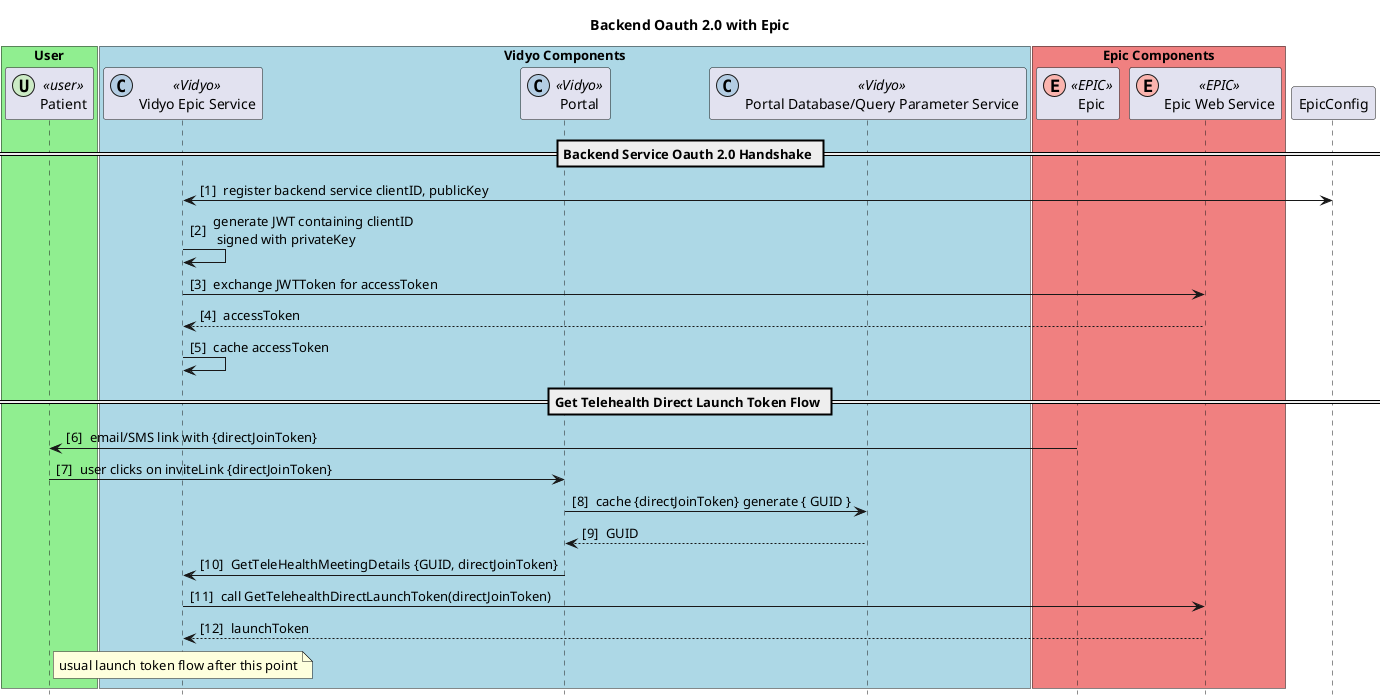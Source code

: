 @startuml
title "Backend Oauth 2.0 with Epic"
hide footbox
hide unlinked

autonumber "[0] "

box "User" #LightGreen
participant "Patient" as Patient << (U, #ccebc5) user >>
participant "Browser" as Browser << (U, #ccebc5) user >>
end box

box "Vidyo Components" #LightBlue
participant "Vidyo Epic Service" as VidyoEpicService << (C, #b3cde3) Vidyo >>
participant "Portal" as Portal << (C, #b3cde3) Vidyo >>
participant "Portal Database/Query Parameter Service" as PortalDB << (C, #b3cde3) Vidyo >>
participant "VidyoConnect App" as VidyoConnect << (C, #b3cde3  ) Vidyo >>
end box

box "Epic Components" #LightCoral
participant "Epic" as Epic << (E, #fbb4ae) EPIC >>
participant "Epic Web Service" as EPS << (E, #fbb4ae) EPIC >>
end box

==Backend Service Oauth 2.0 Handshake ==
VidyoEpicService<->EpicConfig : register backend service clientID, publicKey
VidyoEpicService->VidyoEpicService : generate JWT containing clientID \n signed with privateKey
VidyoEpicService->EPS : exchange JWTToken for accessToken 
return accessToken
VidyoEpicService->VidyoEpicService : cache accessToken

== Get Telehealth Direct Launch Token Flow ==
Epic->Patient: email/SMS link with {directJoinToken}
Patient->Portal: user clicks on inviteLink {directJoinToken}
Portal->PortalDB: cache {directJoinToken} generate { GUID }
return GUID
Portal->VidyoEpicService: GetTeleHealthMeetingDetails {GUID, directJoinToken}
VidyoEpicService->EPS : call GetTelehealthDirectLaunchToken(directJoinToken)
return launchToken 
note over VidyoEpicService : usual launch token flow after this point
@enduml